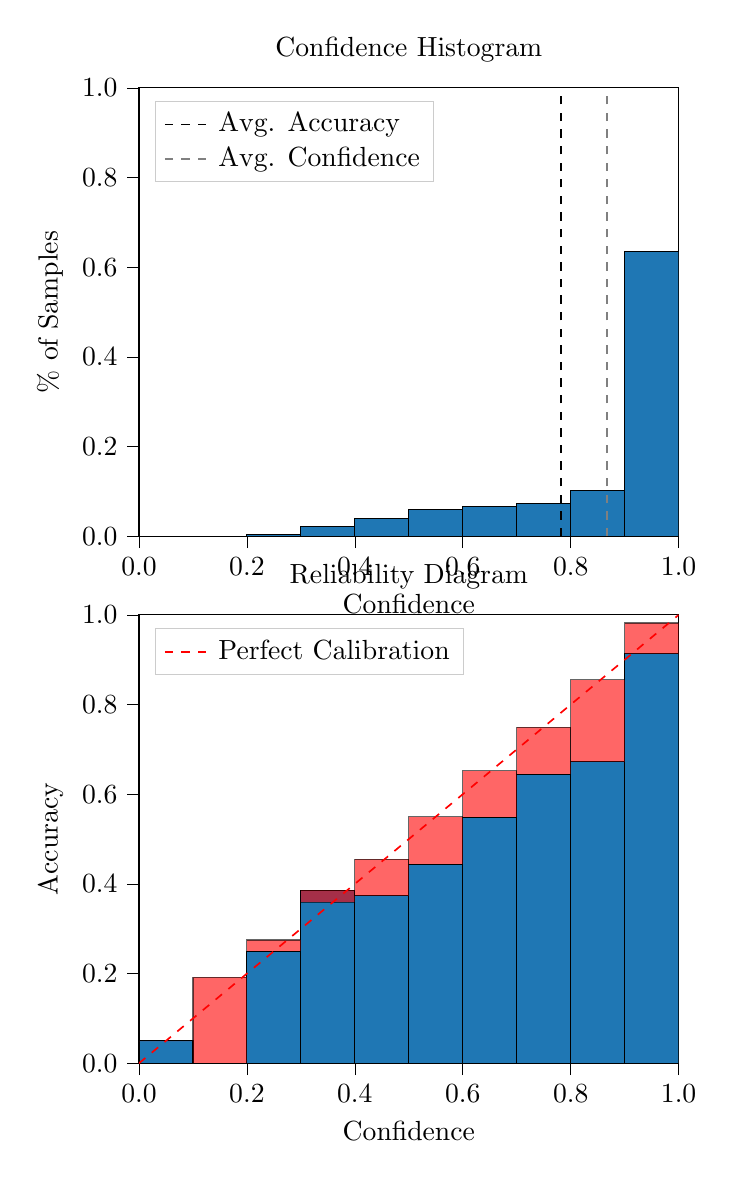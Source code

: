 % This file was created by tikzplotlib v0.9.8.
\begin{tikzpicture}

\definecolor{color0}{rgb}{0.122,0.467,0.706}

\begin{groupplot}[group style={group size=1 by 2}]
\nextgroupplot[
legend cell align={left},
legend style={
  fill opacity=0.8,
  draw opacity=1,
  text opacity=1,
  at={(0.03,0.97)},
  anchor=north west,
  draw=white!80!black
},
tick align=outside,
tick pos=left,
title={Confidence Histogram},
x grid style={white!69.02!black},
xlabel={Confidence},
xmin=0, xmax=1,
xtick style={color=black},
xtick={0,0.2,0.4,0.6,0.8,1},
xticklabels={0.0,0.2,0.4,0.6,0.8,1.0},
y grid style={white!69.02!black},
ylabel={\% of Samples},
ymin=0, ymax=1,
ytick style={color=black},
ytick={0,0.2,0.4,0.6,0.8,1},
yticklabels={0.0,0.2,0.4,0.6,0.8,1.0}
]
\draw[draw=black,fill=color0] (axis cs:-6.939e-18,0) rectangle (axis cs:0.1,0);
\draw[draw=black,fill=color0] (axis cs:0.1,0) rectangle (axis cs:0.2,0.0);
\draw[draw=black,fill=color0] (axis cs:0.2,0) rectangle (axis cs:0.3,0.004);
\draw[draw=black,fill=color0] (axis cs:0.3,0) rectangle (axis cs:0.4,0.021);
\draw[draw=black,fill=color0] (axis cs:0.4,0) rectangle (axis cs:0.5,0.039);
\draw[draw=black,fill=color0] (axis cs:0.5,0) rectangle (axis cs:0.6,0.06);
\draw[draw=black,fill=color0] (axis cs:0.6,0) rectangle (axis cs:0.7,0.067);
\draw[draw=black,fill=color0] (axis cs:0.7,0) rectangle (axis cs:0.8,0.072);
\draw[draw=black,fill=color0] (axis cs:0.8,0) rectangle (axis cs:0.9,0.102);
\draw[draw=black,fill=color0] (axis cs:0.9,0) rectangle (axis cs:1,0.635);
\addplot [semithick, black, dashed]
table {%
0.782 0
0.782 1
};
\addlegendentry{Avg. Accuracy}
\addplot [semithick, white!50.196!black, dashed]
table {%
0.867 0
0.867 1
};
\addlegendentry{Avg. Confidence}

\nextgroupplot[
legend cell align={left},
legend style={
  fill opacity=0.8,
  draw opacity=1,
  text opacity=1,
  at={(0.03,0.97)},
  anchor=north west,
  draw=white!80!black
},
tick align=outside,
tick pos=left,
title={Reliability Diagram},
x grid style={white!69.02!black},
xlabel={Confidence},
xmin=0, xmax=1,
xtick style={color=black},
xtick={0,0.2,0.4,0.6,0.8,1},
xticklabels={0.0,0.2,0.4,0.6,0.8,1.0},
y grid style={white!69.02!black},
ylabel={Accuracy},
ymin=0, ymax=1,
ytick style={color=black},
ytick={0,0.2,0.4,0.6,0.8,1},
yticklabels={0.0,0.2,0.4,0.6,0.8,1.0}
]
\draw[draw=black,fill=color0] (axis cs:-6.939e-18,0) rectangle (axis cs:0.1,0.05);
\draw[draw=black,fill=color0] (axis cs:0.1,0) rectangle (axis cs:0.2,0);
\draw[draw=black,fill=color0] (axis cs:0.2,0) rectangle (axis cs:0.3,0.25);
\draw[draw=black,fill=color0] (axis cs:0.3,0) rectangle (axis cs:0.4,0.386);
\draw[draw=black,fill=color0] (axis cs:0.4,0) rectangle (axis cs:0.5,0.374);
\draw[draw=black,fill=color0] (axis cs:0.5,0) rectangle (axis cs:0.6,0.444);
\draw[draw=black,fill=color0] (axis cs:0.6,0) rectangle (axis cs:0.7,0.549);
\draw[draw=black,fill=color0] (axis cs:0.7,0) rectangle (axis cs:0.8,0.645);
\draw[draw=black,fill=color0] (axis cs:0.8,0) rectangle (axis cs:0.9,0.673);
\draw[draw=black,fill=color0] (axis cs:0.9,0) rectangle (axis cs:1,0.913);
\draw[draw=black,fill=red,opacity=0.6] (axis cs:-6.939e-18,0.05) rectangle (axis cs:0.1,0.05);
\draw[draw=black,fill=red,opacity=0.6] (axis cs:0.1,0) rectangle (axis cs:0.2,0.192);
\draw[draw=black,fill=red,opacity=0.6] (axis cs:0.2,0.25) rectangle (axis cs:0.3,0.275);
\draw[draw=black,fill=red,opacity=0.6] (axis cs:0.3,0.386) rectangle (axis cs:0.4,0.359);
\draw[draw=black,fill=red,opacity=0.6] (axis cs:0.4,0.374) rectangle (axis cs:0.5,0.455);
\draw[draw=black,fill=red,opacity=0.6] (axis cs:0.5,0.444) rectangle (axis cs:0.6,0.55);
\draw[draw=black,fill=red,opacity=0.6] (axis cs:0.6,0.549) rectangle (axis cs:0.7,0.652);
\draw[draw=black,fill=red,opacity=0.6] (axis cs:0.7,0.645) rectangle (axis cs:0.8,0.749);
\draw[draw=black,fill=red,opacity=0.6] (axis cs:0.8,0.673) rectangle (axis cs:0.9,0.855);
\draw[draw=black,fill=red,opacity=0.6] (axis cs:0.9,0.913) rectangle (axis cs:1,0.982);
\addplot [semithick, red, dashed]
table {%
0 0
1 1
};
\addlegendentry{Perfect Calibration}
\end{groupplot}

\end{tikzpicture}
